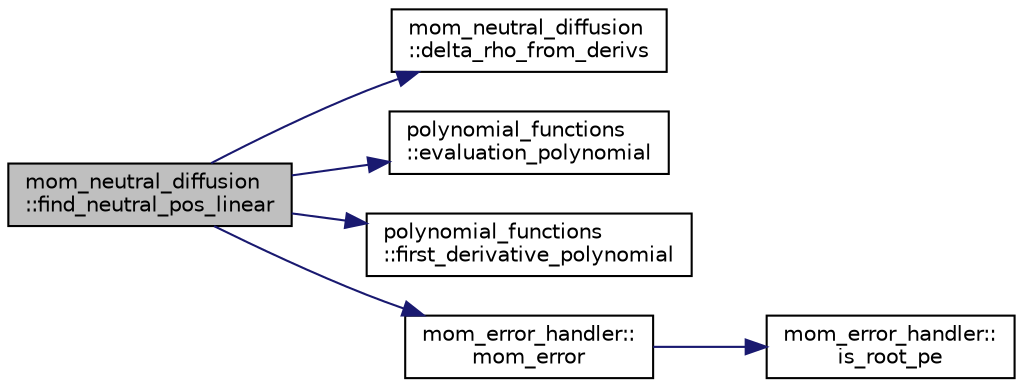 digraph "mom_neutral_diffusion::find_neutral_pos_linear"
{
 // INTERACTIVE_SVG=YES
 // LATEX_PDF_SIZE
  edge [fontname="Helvetica",fontsize="10",labelfontname="Helvetica",labelfontsize="10"];
  node [fontname="Helvetica",fontsize="10",shape=record];
  rankdir="LR";
  Node1 [label="mom_neutral_diffusion\l::find_neutral_pos_linear",height=0.2,width=0.4,color="black", fillcolor="grey75", style="filled", fontcolor="black",tooltip="Search a layer to find where delta_rho = 0 based on a linear interpolation of alpha and beta of the t..."];
  Node1 -> Node2 [color="midnightblue",fontsize="10",style="solid",fontname="Helvetica"];
  Node2 [label="mom_neutral_diffusion\l::delta_rho_from_derivs",height=0.2,width=0.4,color="black", fillcolor="white", style="filled",URL="$namespacemom__neutral__diffusion.html#ae0420673e01c23b26e87dc68317347a1",tooltip="Calculate delta rho from derivatives and gradients of properties ."];
  Node1 -> Node3 [color="midnightblue",fontsize="10",style="solid",fontname="Helvetica"];
  Node3 [label="polynomial_functions\l::evaluation_polynomial",height=0.2,width=0.4,color="black", fillcolor="white", style="filled",URL="$namespacepolynomial__functions.html#adb2b5d18db527314545e8e21638a2872",tooltip="Pointwise evaluation of a polynomial at x."];
  Node1 -> Node4 [color="midnightblue",fontsize="10",style="solid",fontname="Helvetica"];
  Node4 [label="polynomial_functions\l::first_derivative_polynomial",height=0.2,width=0.4,color="black", fillcolor="white", style="filled",URL="$namespacepolynomial__functions.html#a38462b1bc63d3f1f441e4d340c2b4627",tooltip="Calculates the first derivative of a polynomial evaluated at a point x."];
  Node1 -> Node5 [color="midnightblue",fontsize="10",style="solid",fontname="Helvetica"];
  Node5 [label="mom_error_handler::\lmom_error",height=0.2,width=0.4,color="black", fillcolor="white", style="filled",URL="$namespacemom__error__handler.html#a460cfb79a06c29fc249952c2a3710d67",tooltip="This provides a convenient interface for writing an mpp_error message with run-time filter based on a..."];
  Node5 -> Node6 [color="midnightblue",fontsize="10",style="solid",fontname="Helvetica"];
  Node6 [label="mom_error_handler::\lis_root_pe",height=0.2,width=0.4,color="black", fillcolor="white", style="filled",URL="$namespacemom__error__handler.html#ad5f00a53059c72fe2332d1436c80ca71",tooltip="This returns .true. if the current PE is the root PE."];
}
